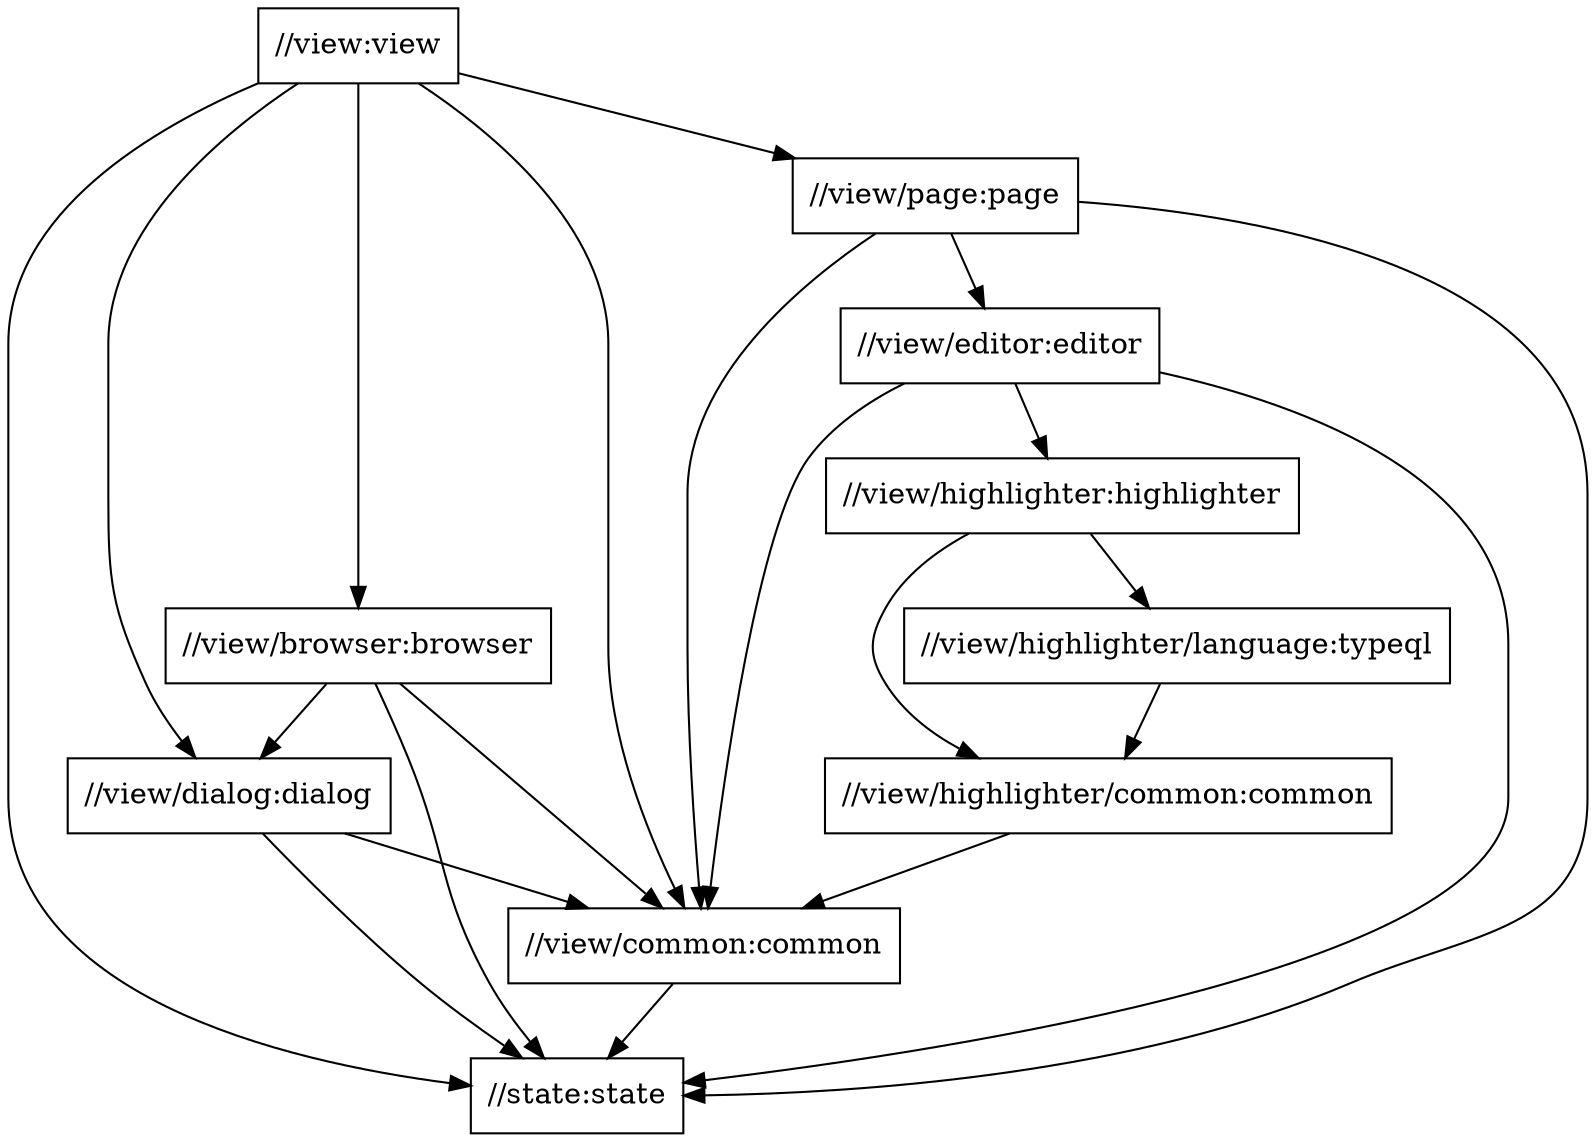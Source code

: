 digraph mygraph {
  node [shape=box];
  "//view:view"
  "//view:view" -> "//view/browser:browser"
  "//view:view" -> "//view/common:common"
  "//view:view" -> "//view/dialog:dialog"
  "//view:view" -> "//view/page:page"
  "//view:view" -> "//state:state"
  "//view/page:page"
  "//view/page:page" -> "//view/common:common"
  "//view/page:page" -> "//view/editor:editor"
  "//view/page:page" -> "//state:state"
  "//view/editor:editor"
  "//view/editor:editor" -> "//view/common:common"
  "//view/editor:editor" -> "//view/highlighter:highlighter"
  "//view/editor:editor" -> "//state:state"
  "//view/highlighter:highlighter"
  "//view/highlighter:highlighter" -> "//view/highlighter/common:common"
  "//view/highlighter:highlighter" -> "//view/highlighter/language:typeql"
  "//view/highlighter/language:typeql"
  "//view/highlighter/language:typeql" -> "//view/highlighter/common:common"
  "//view/highlighter/common:common"
  "//view/highlighter/common:common" -> "//view/common:common"
  "//view/browser:browser"
  "//view/browser:browser" -> "//view/common:common"
  "//view/browser:browser" -> "//view/dialog:dialog"
  "//view/browser:browser" -> "//state:state"
  "//view/dialog:dialog"
  "//view/dialog:dialog" -> "//view/common:common"
  "//view/dialog:dialog" -> "//state:state"
  "//view/common:common"
  "//view/common:common" -> "//state:state"
  "//state:state"
}
